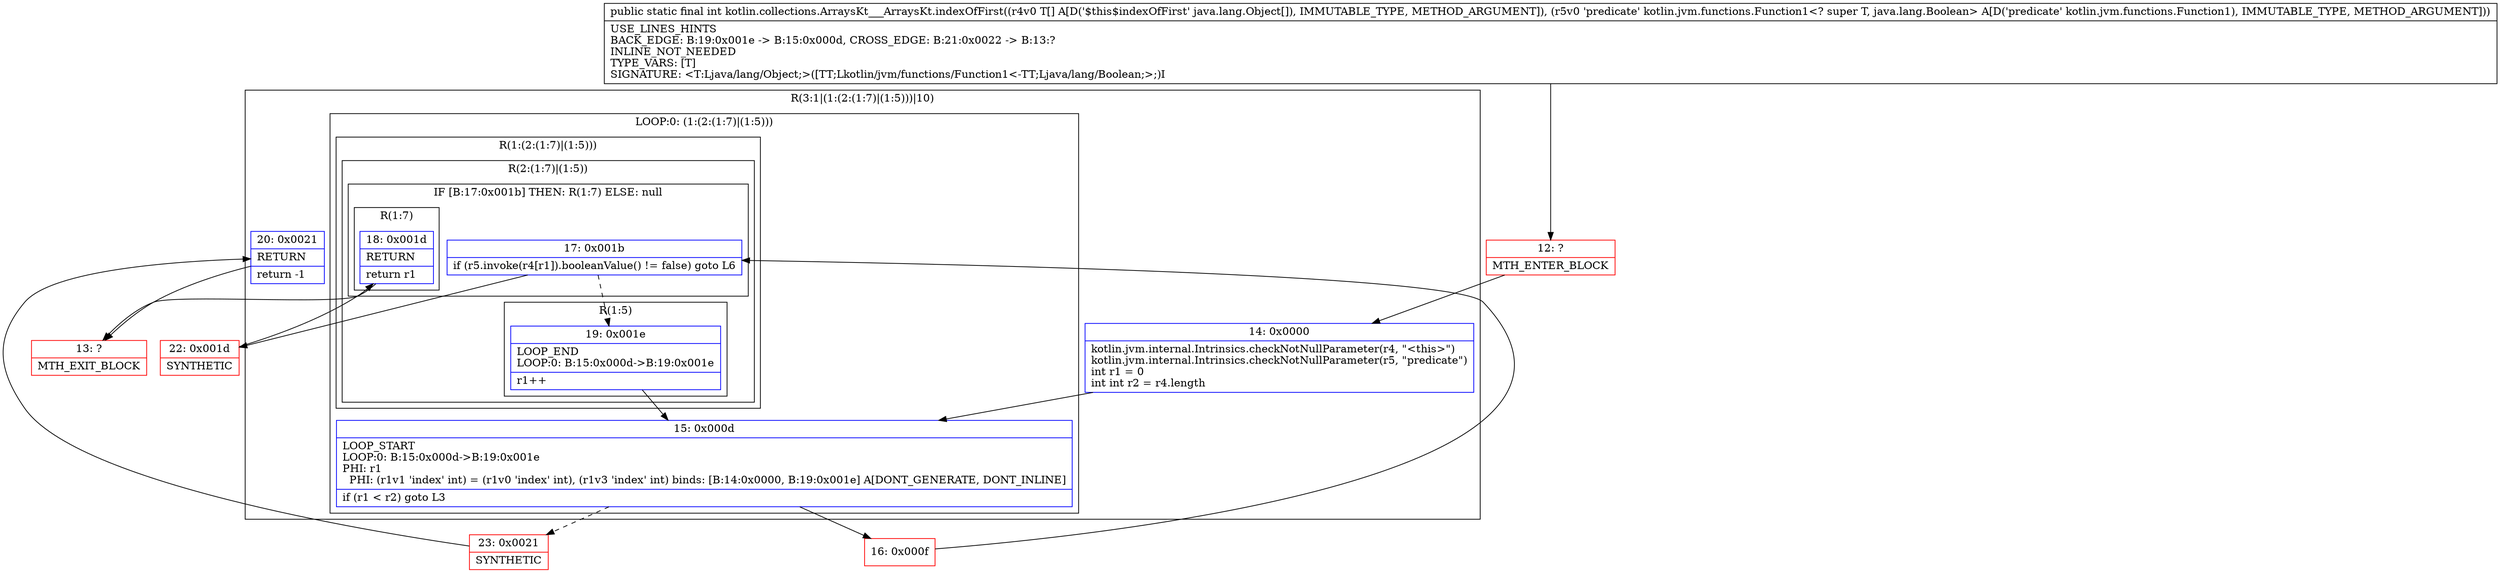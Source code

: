 digraph "CFG forkotlin.collections.ArraysKt___ArraysKt.indexOfFirst([Ljava\/lang\/Object;Lkotlin\/jvm\/functions\/Function1;)I" {
subgraph cluster_Region_472218367 {
label = "R(3:1|(1:(2:(1:7)|(1:5)))|10)";
node [shape=record,color=blue];
Node_14 [shape=record,label="{14\:\ 0x0000|kotlin.jvm.internal.Intrinsics.checkNotNullParameter(r4, \"\<this\>\")\lkotlin.jvm.internal.Intrinsics.checkNotNullParameter(r5, \"predicate\")\lint r1 = 0\lint int r2 = r4.length\l}"];
subgraph cluster_LoopRegion_663028946 {
label = "LOOP:0: (1:(2:(1:7)|(1:5)))";
node [shape=record,color=blue];
Node_15 [shape=record,label="{15\:\ 0x000d|LOOP_START\lLOOP:0: B:15:0x000d\-\>B:19:0x001e\lPHI: r1 \l  PHI: (r1v1 'index' int) = (r1v0 'index' int), (r1v3 'index' int) binds: [B:14:0x0000, B:19:0x001e] A[DONT_GENERATE, DONT_INLINE]\l|if (r1 \< r2) goto L3\l}"];
subgraph cluster_Region_1759658862 {
label = "R(1:(2:(1:7)|(1:5)))";
node [shape=record,color=blue];
subgraph cluster_Region_1947344523 {
label = "R(2:(1:7)|(1:5))";
node [shape=record,color=blue];
subgraph cluster_IfRegion_788733745 {
label = "IF [B:17:0x001b] THEN: R(1:7) ELSE: null";
node [shape=record,color=blue];
Node_17 [shape=record,label="{17\:\ 0x001b|if (r5.invoke(r4[r1]).booleanValue() != false) goto L6\l}"];
subgraph cluster_Region_407268012 {
label = "R(1:7)";
node [shape=record,color=blue];
Node_18 [shape=record,label="{18\:\ 0x001d|RETURN\l|return r1\l}"];
}
}
subgraph cluster_Region_1297123622 {
label = "R(1:5)";
node [shape=record,color=blue];
Node_19 [shape=record,label="{19\:\ 0x001e|LOOP_END\lLOOP:0: B:15:0x000d\-\>B:19:0x001e\l|r1++\l}"];
}
}
}
}
Node_20 [shape=record,label="{20\:\ 0x0021|RETURN\l|return \-1\l}"];
}
Node_12 [shape=record,color=red,label="{12\:\ ?|MTH_ENTER_BLOCK\l}"];
Node_16 [shape=record,color=red,label="{16\:\ 0x000f}"];
Node_22 [shape=record,color=red,label="{22\:\ 0x001d|SYNTHETIC\l}"];
Node_13 [shape=record,color=red,label="{13\:\ ?|MTH_EXIT_BLOCK\l}"];
Node_23 [shape=record,color=red,label="{23\:\ 0x0021|SYNTHETIC\l}"];
MethodNode[shape=record,label="{public static final int kotlin.collections.ArraysKt___ArraysKt.indexOfFirst((r4v0 T[] A[D('$this$indexOfFirst' java.lang.Object[]), IMMUTABLE_TYPE, METHOD_ARGUMENT]), (r5v0 'predicate' kotlin.jvm.functions.Function1\<? super T, java.lang.Boolean\> A[D('predicate' kotlin.jvm.functions.Function1), IMMUTABLE_TYPE, METHOD_ARGUMENT]))  | USE_LINES_HINTS\lBACK_EDGE: B:19:0x001e \-\> B:15:0x000d, CROSS_EDGE: B:21:0x0022 \-\> B:13:?\lINLINE_NOT_NEEDED\lTYPE_VARS: [T]\lSIGNATURE: \<T:Ljava\/lang\/Object;\>([TT;Lkotlin\/jvm\/functions\/Function1\<\-TT;Ljava\/lang\/Boolean;\>;)I\l}"];
MethodNode -> Node_12;Node_14 -> Node_15;
Node_15 -> Node_16;
Node_15 -> Node_23[style=dashed];
Node_17 -> Node_19[style=dashed];
Node_17 -> Node_22;
Node_18 -> Node_13;
Node_19 -> Node_15;
Node_20 -> Node_13;
Node_12 -> Node_14;
Node_16 -> Node_17;
Node_22 -> Node_18;
Node_23 -> Node_20;
}

